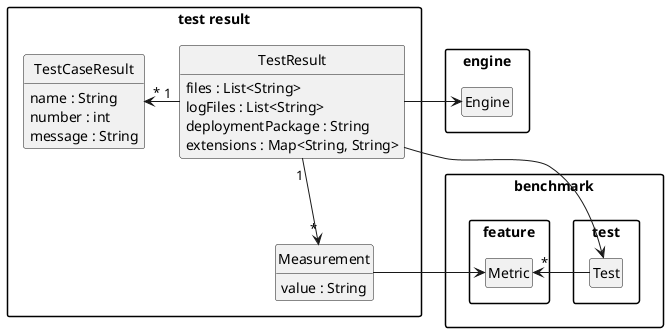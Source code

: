 @startuml

package "benchmark" {

package "test" {
   class Test
}

package "feature" {
  class Metric
}
}

package "engine" {

	class Engine

}

package "test result" {

	class TestResult {
	     files : List<String>
	     logFiles : List<String>
	     deploymentPackage : String
		extensions : Map<String, String>
	}

	class TestCaseResult {
		name : String
		number : int
		message : String
	}

	class Measurement {
	   value : String
	}
}
TestResult "1"-left->"*" TestCaseResult

TestResult -> Test
TestResult -> Engine
TestResult "1"-down->"*" Measurement
Measurement -> Metric
Test ->"*" Metric

hide empty members
hide empty methods
hide circle

skinparam monochrome true
skinparam shadowing false
skinparam packageStyle rect
@enduml
